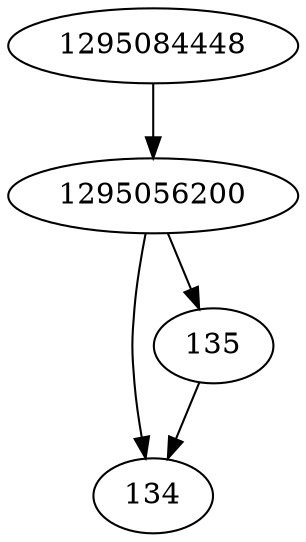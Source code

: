 strict digraph  {
1295084448;
1295056200;
134;
135;
1295084448 -> 1295056200;
1295056200 -> 134;
1295056200 -> 135;
135 -> 134;
}
